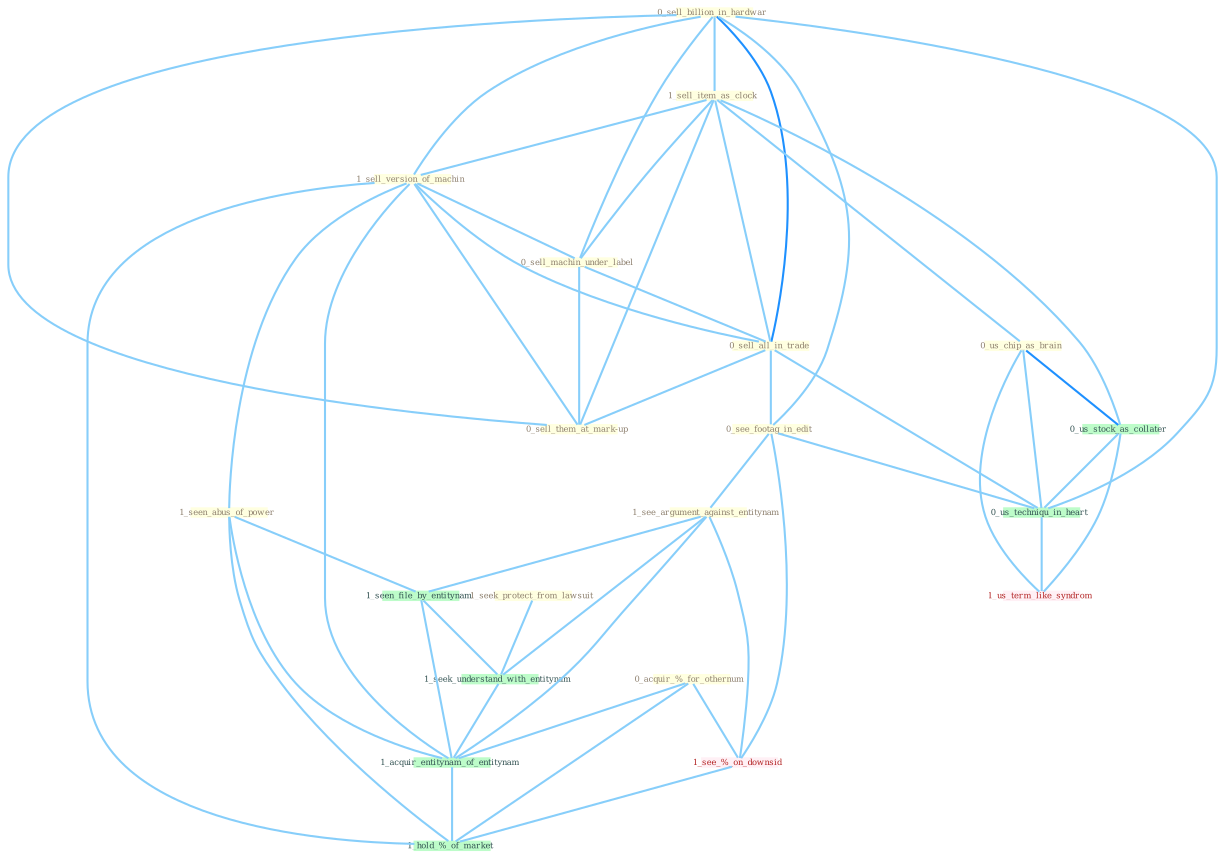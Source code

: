 Graph G{ 
    node
    [shape=polygon,style=filled,width=.5,height=.06,color="#BDFCC9",fixedsize=true,fontsize=4,
    fontcolor="#2f4f4f"];
    {node
    [color="#ffffe0", fontcolor="#8b7d6b"] "0_sell_billion_in_hardwar " "1_sell_item_as_clock " "1_sell_version_of_machin " "1_seen_abus_of_power " "1_seek_protect_from_lawsuit " "0_sell_machin_under_label " "0_sell_all_in_trade " "0_us_chip_as_brain " "0_see_footag_in_edit " "1_see_argument_against_entitynam " "0_acquir_%_for_othernum " "0_sell_them_at_mark-up "}
{node [color="#fff0f5", fontcolor="#b22222"] "1_see_%_on_downsid " "1_us_term_like_syndrom "}
edge [color="#B0E2FF"];

	"0_sell_billion_in_hardwar " -- "1_sell_item_as_clock " [w="1", color="#87cefa" ];
	"0_sell_billion_in_hardwar " -- "1_sell_version_of_machin " [w="1", color="#87cefa" ];
	"0_sell_billion_in_hardwar " -- "0_sell_machin_under_label " [w="1", color="#87cefa" ];
	"0_sell_billion_in_hardwar " -- "0_sell_all_in_trade " [w="2", color="#1e90ff" , len=0.8];
	"0_sell_billion_in_hardwar " -- "0_see_footag_in_edit " [w="1", color="#87cefa" ];
	"0_sell_billion_in_hardwar " -- "0_sell_them_at_mark-up " [w="1", color="#87cefa" ];
	"0_sell_billion_in_hardwar " -- "0_us_techniqu_in_heart " [w="1", color="#87cefa" ];
	"1_sell_item_as_clock " -- "1_sell_version_of_machin " [w="1", color="#87cefa" ];
	"1_sell_item_as_clock " -- "0_sell_machin_under_label " [w="1", color="#87cefa" ];
	"1_sell_item_as_clock " -- "0_sell_all_in_trade " [w="1", color="#87cefa" ];
	"1_sell_item_as_clock " -- "0_us_chip_as_brain " [w="1", color="#87cefa" ];
	"1_sell_item_as_clock " -- "0_sell_them_at_mark-up " [w="1", color="#87cefa" ];
	"1_sell_item_as_clock " -- "0_us_stock_as_collater " [w="1", color="#87cefa" ];
	"1_sell_version_of_machin " -- "1_seen_abus_of_power " [w="1", color="#87cefa" ];
	"1_sell_version_of_machin " -- "0_sell_machin_under_label " [w="1", color="#87cefa" ];
	"1_sell_version_of_machin " -- "0_sell_all_in_trade " [w="1", color="#87cefa" ];
	"1_sell_version_of_machin " -- "0_sell_them_at_mark-up " [w="1", color="#87cefa" ];
	"1_sell_version_of_machin " -- "1_acquir_entitynam_of_entitynam " [w="1", color="#87cefa" ];
	"1_sell_version_of_machin " -- "1_hold_%_of_market " [w="1", color="#87cefa" ];
	"1_seen_abus_of_power " -- "1_seen_file_by_entitynam " [w="1", color="#87cefa" ];
	"1_seen_abus_of_power " -- "1_acquir_entitynam_of_entitynam " [w="1", color="#87cefa" ];
	"1_seen_abus_of_power " -- "1_hold_%_of_market " [w="1", color="#87cefa" ];
	"1_seek_protect_from_lawsuit " -- "1_seek_understand_with_entitynam " [w="1", color="#87cefa" ];
	"0_sell_machin_under_label " -- "0_sell_all_in_trade " [w="1", color="#87cefa" ];
	"0_sell_machin_under_label " -- "0_sell_them_at_mark-up " [w="1", color="#87cefa" ];
	"0_sell_all_in_trade " -- "0_see_footag_in_edit " [w="1", color="#87cefa" ];
	"0_sell_all_in_trade " -- "0_sell_them_at_mark-up " [w="1", color="#87cefa" ];
	"0_sell_all_in_trade " -- "0_us_techniqu_in_heart " [w="1", color="#87cefa" ];
	"0_us_chip_as_brain " -- "0_us_stock_as_collater " [w="2", color="#1e90ff" , len=0.8];
	"0_us_chip_as_brain " -- "0_us_techniqu_in_heart " [w="1", color="#87cefa" ];
	"0_us_chip_as_brain " -- "1_us_term_like_syndrom " [w="1", color="#87cefa" ];
	"0_see_footag_in_edit " -- "1_see_argument_against_entitynam " [w="1", color="#87cefa" ];
	"0_see_footag_in_edit " -- "0_us_techniqu_in_heart " [w="1", color="#87cefa" ];
	"0_see_footag_in_edit " -- "1_see_%_on_downsid " [w="1", color="#87cefa" ];
	"1_see_argument_against_entitynam " -- "1_seen_file_by_entitynam " [w="1", color="#87cefa" ];
	"1_see_argument_against_entitynam " -- "1_seek_understand_with_entitynam " [w="1", color="#87cefa" ];
	"1_see_argument_against_entitynam " -- "1_acquir_entitynam_of_entitynam " [w="1", color="#87cefa" ];
	"1_see_argument_against_entitynam " -- "1_see_%_on_downsid " [w="1", color="#87cefa" ];
	"0_acquir_%_for_othernum " -- "1_acquir_entitynam_of_entitynam " [w="1", color="#87cefa" ];
	"0_acquir_%_for_othernum " -- "1_see_%_on_downsid " [w="1", color="#87cefa" ];
	"0_acquir_%_for_othernum " -- "1_hold_%_of_market " [w="1", color="#87cefa" ];
	"1_seen_file_by_entitynam " -- "1_seek_understand_with_entitynam " [w="1", color="#87cefa" ];
	"1_seen_file_by_entitynam " -- "1_acquir_entitynam_of_entitynam " [w="1", color="#87cefa" ];
	"0_us_stock_as_collater " -- "0_us_techniqu_in_heart " [w="1", color="#87cefa" ];
	"0_us_stock_as_collater " -- "1_us_term_like_syndrom " [w="1", color="#87cefa" ];
	"1_seek_understand_with_entitynam " -- "1_acquir_entitynam_of_entitynam " [w="1", color="#87cefa" ];
	"1_acquir_entitynam_of_entitynam " -- "1_hold_%_of_market " [w="1", color="#87cefa" ];
	"0_us_techniqu_in_heart " -- "1_us_term_like_syndrom " [w="1", color="#87cefa" ];
	"1_see_%_on_downsid " -- "1_hold_%_of_market " [w="1", color="#87cefa" ];
}